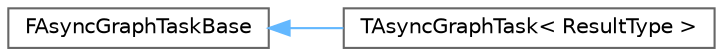 digraph "Graphical Class Hierarchy"
{
 // INTERACTIVE_SVG=YES
 // LATEX_PDF_SIZE
  bgcolor="transparent";
  edge [fontname=Helvetica,fontsize=10,labelfontname=Helvetica,labelfontsize=10];
  node [fontname=Helvetica,fontsize=10,shape=box,height=0.2,width=0.4];
  rankdir="LR";
  Node0 [id="Node000000",label="FAsyncGraphTaskBase",height=0.2,width=0.4,color="grey40", fillcolor="white", style="filled",URL="$d2/d20/classFAsyncGraphTaskBase.html",tooltip="Base class for asynchronous functions that are executed in the Task Graph system."];
  Node0 -> Node1 [id="edge3399_Node000000_Node000001",dir="back",color="steelblue1",style="solid",tooltip=" "];
  Node1 [id="Node000001",label="TAsyncGraphTask\< ResultType \>",height=0.2,width=0.4,color="grey40", fillcolor="white", style="filled",URL="$d7/d21/classTAsyncGraphTask.html",tooltip="Template for asynchronous functions that are executed in the Task Graph system."];
}
